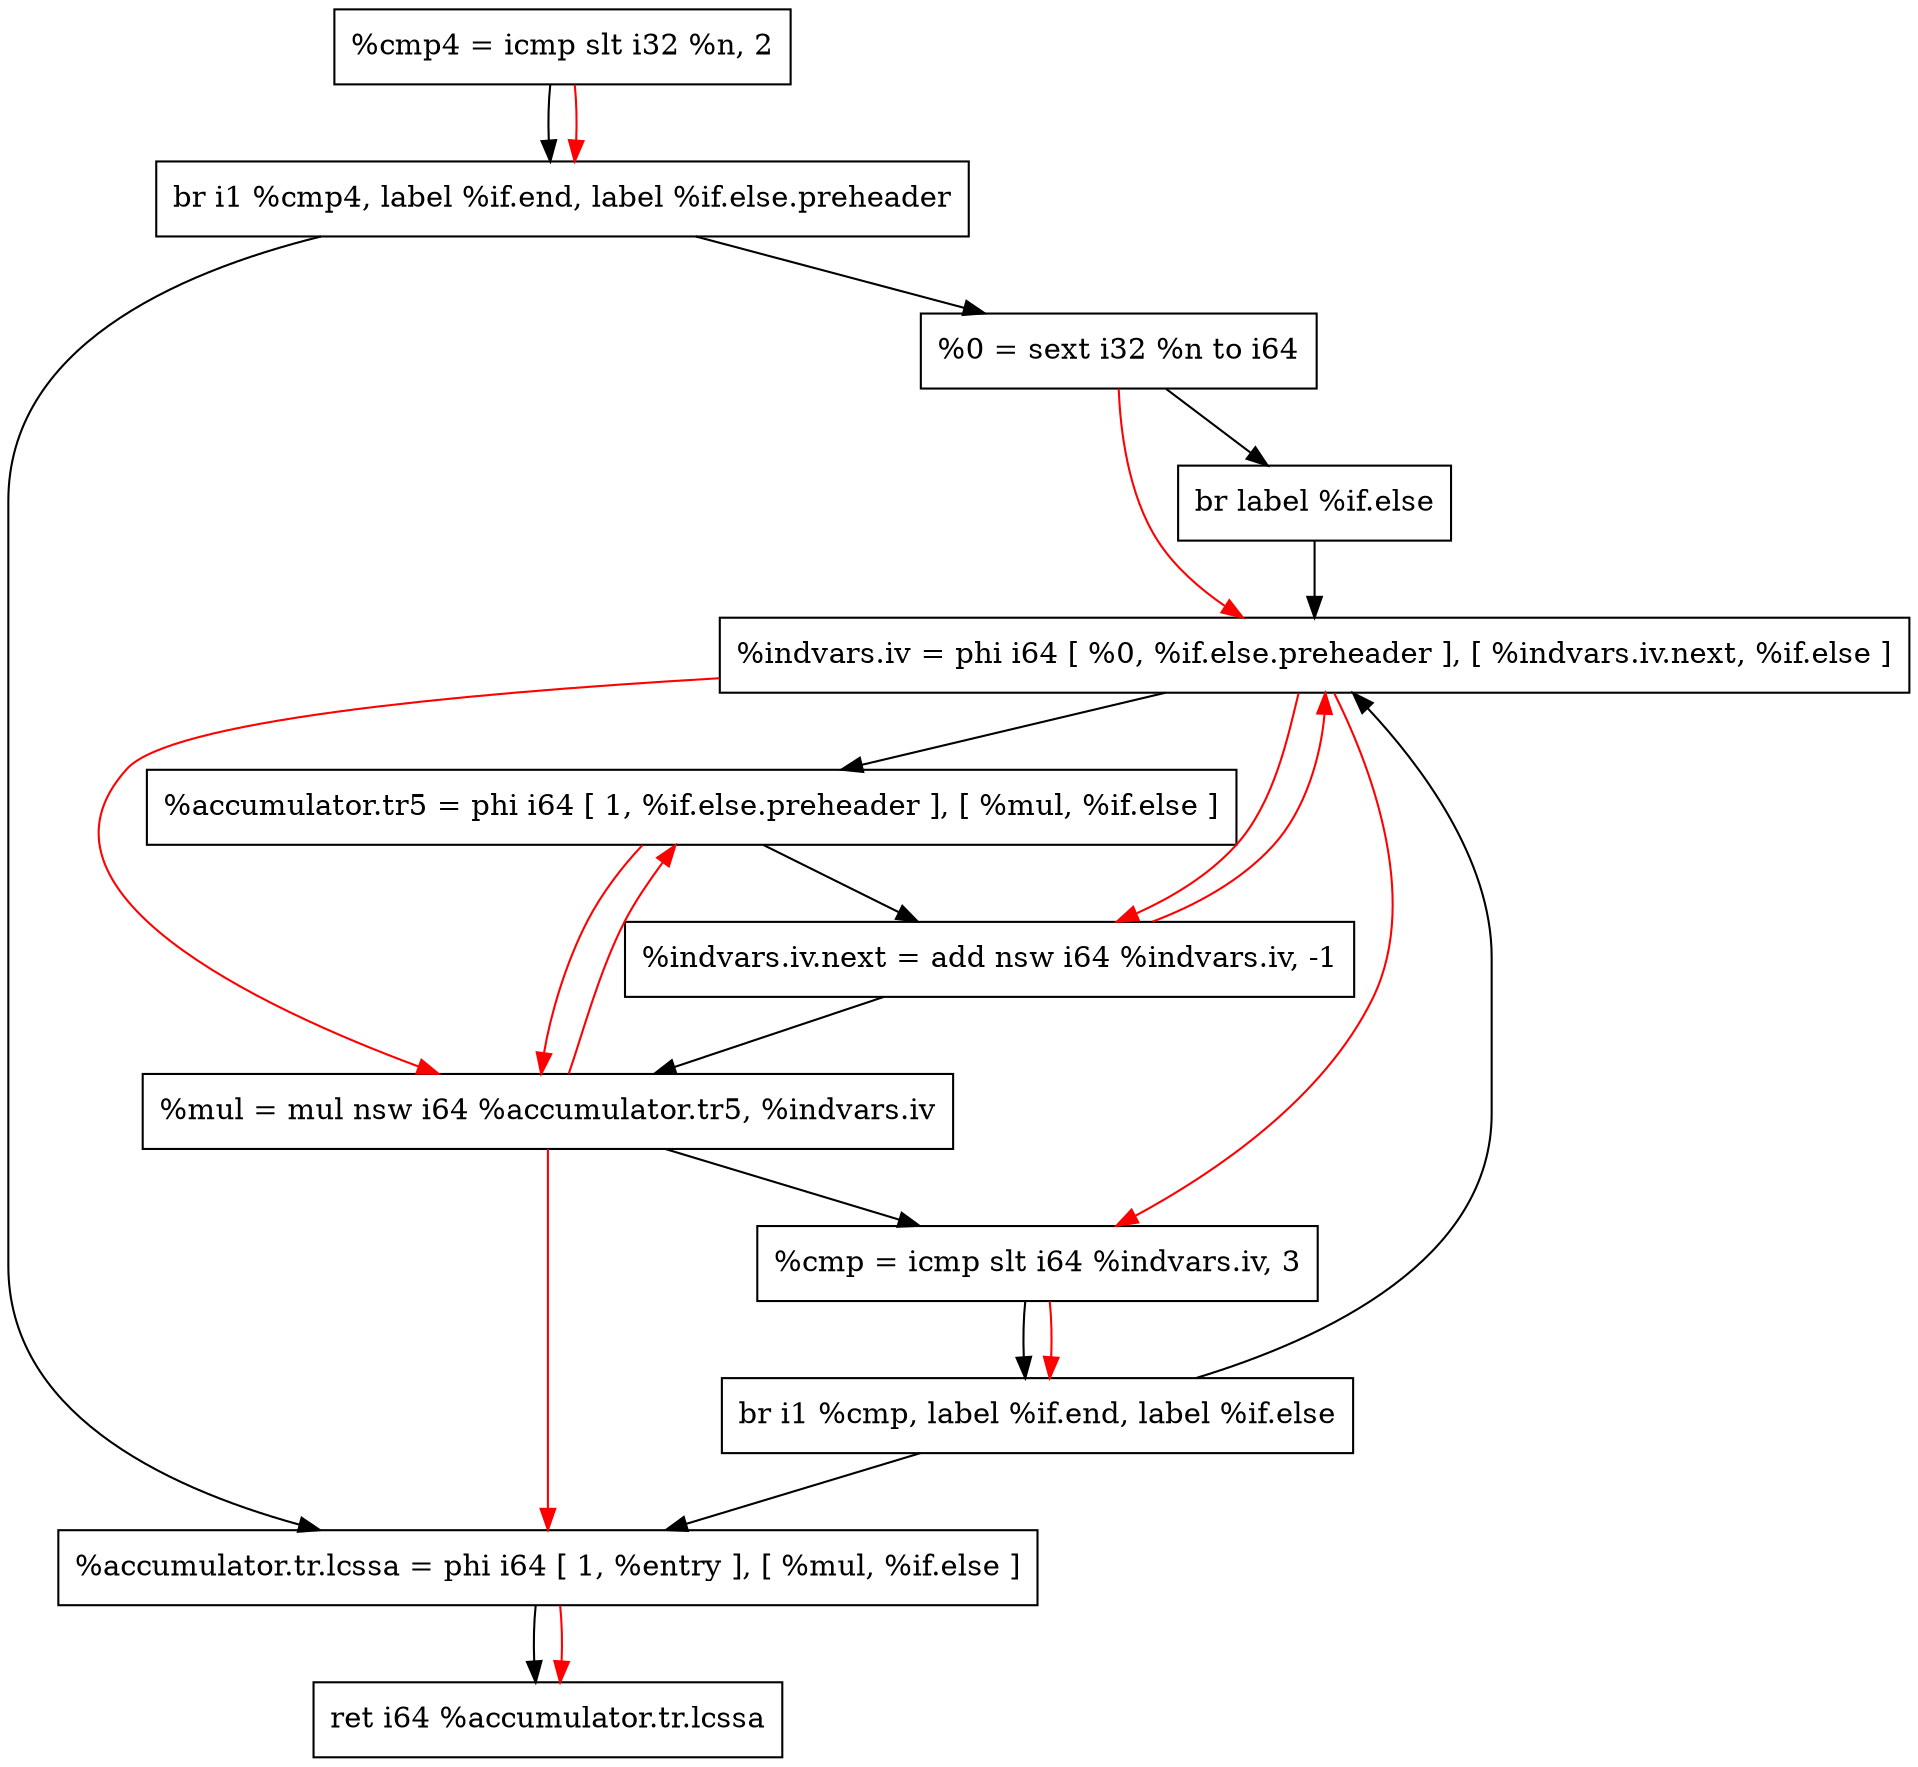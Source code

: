 digraph "CDFG for'func' function" {
	Node0x55b2fa940130[shape=record, label="  %cmp4 = icmp slt i32 %n, 2"];
	Node0x55b2fa8c9c98[shape=record, label="  br i1 %cmp4, label %if.end, label %if.else.preheader"];
	Node0x55b2fa9402a8[shape=record, label="  %0 = sext i32 %n to i64"];
	Node0x55b2fa940428[shape=record, label="  br label %if.else"];
	Node0x55b2fa940478[shape=record, label="  %indvars.iv = phi i64 [ %0, %if.else.preheader ], [ %indvars.iv.next, %if.else ]"];
	Node0x55b2fa940658[shape=record, label="  %accumulator.tr5 = phi i64 [ 1, %if.else.preheader ], [ %mul, %if.else ]"];
	Node0x55b2fa940750[shape=record, label="  %indvars.iv.next = add nsw i64 %indvars.iv, -1"];
	Node0x55b2fa9407c0[shape=record, label="  %mul = mul nsw i64 %accumulator.tr5, %indvars.iv"];
	Node0x55b2fa940830[shape=record, label="  %cmp = icmp slt i64 %indvars.iv, 3"];
	Node0x55b2fa8c9db8[shape=record, label="  br i1 %cmp, label %if.end, label %if.else"];
	Node0x55b2fa940898[shape=record, label="  %accumulator.tr.lcssa = phi i64 [ 1, %entry ], [ %mul, %if.else ]"];
	Node0x55b2fa93fa78[shape=record, label="  ret i64 %accumulator.tr.lcssa"];
	Node0x55b2fa940130 -> Node0x55b2fa8c9c98
	Node0x55b2fa8c9c98 -> Node0x55b2fa940898
	Node0x55b2fa8c9c98 -> Node0x55b2fa9402a8
	Node0x55b2fa9402a8 -> Node0x55b2fa940428
	Node0x55b2fa940428 -> Node0x55b2fa940478
	Node0x55b2fa940478 -> Node0x55b2fa940658
	Node0x55b2fa940658 -> Node0x55b2fa940750
	Node0x55b2fa940750 -> Node0x55b2fa9407c0
	Node0x55b2fa9407c0 -> Node0x55b2fa940830
	Node0x55b2fa940830 -> Node0x55b2fa8c9db8
	Node0x55b2fa8c9db8 -> Node0x55b2fa940898
	Node0x55b2fa8c9db8 -> Node0x55b2fa940478
	Node0x55b2fa940898 -> Node0x55b2fa93fa78
edge [color=red]
	Node0x55b2fa940130 -> Node0x55b2fa8c9c98
	Node0x55b2fa9402a8 -> Node0x55b2fa940478
	Node0x55b2fa940750 -> Node0x55b2fa940478
	Node0x55b2fa9407c0 -> Node0x55b2fa940658
	Node0x55b2fa940478 -> Node0x55b2fa940750
	Node0x55b2fa940658 -> Node0x55b2fa9407c0
	Node0x55b2fa940478 -> Node0x55b2fa9407c0
	Node0x55b2fa940478 -> Node0x55b2fa940830
	Node0x55b2fa940830 -> Node0x55b2fa8c9db8
	Node0x55b2fa9407c0 -> Node0x55b2fa940898
	Node0x55b2fa940898 -> Node0x55b2fa93fa78
}
